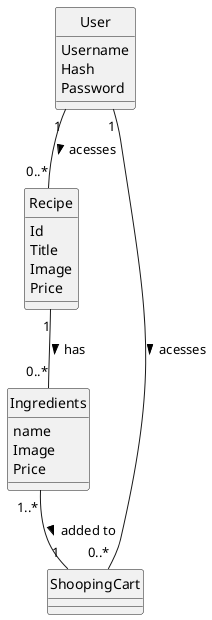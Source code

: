 @startuml
hide circle

class User{
Username
Hash
Password
}

class Recipe{
Id
Title
Image
Price
}

class Ingredients{
name
Image
Price
}

class ShoopingCart{


}
User "1" -- "0..*" Recipe: acesses >
Recipe"1" --"0..*" Ingredients:has >
User"1" --"0..*" ShoopingCart   :acesses >
Ingredients"1..*" -- "1" ShoopingCart: added to >
@enduml